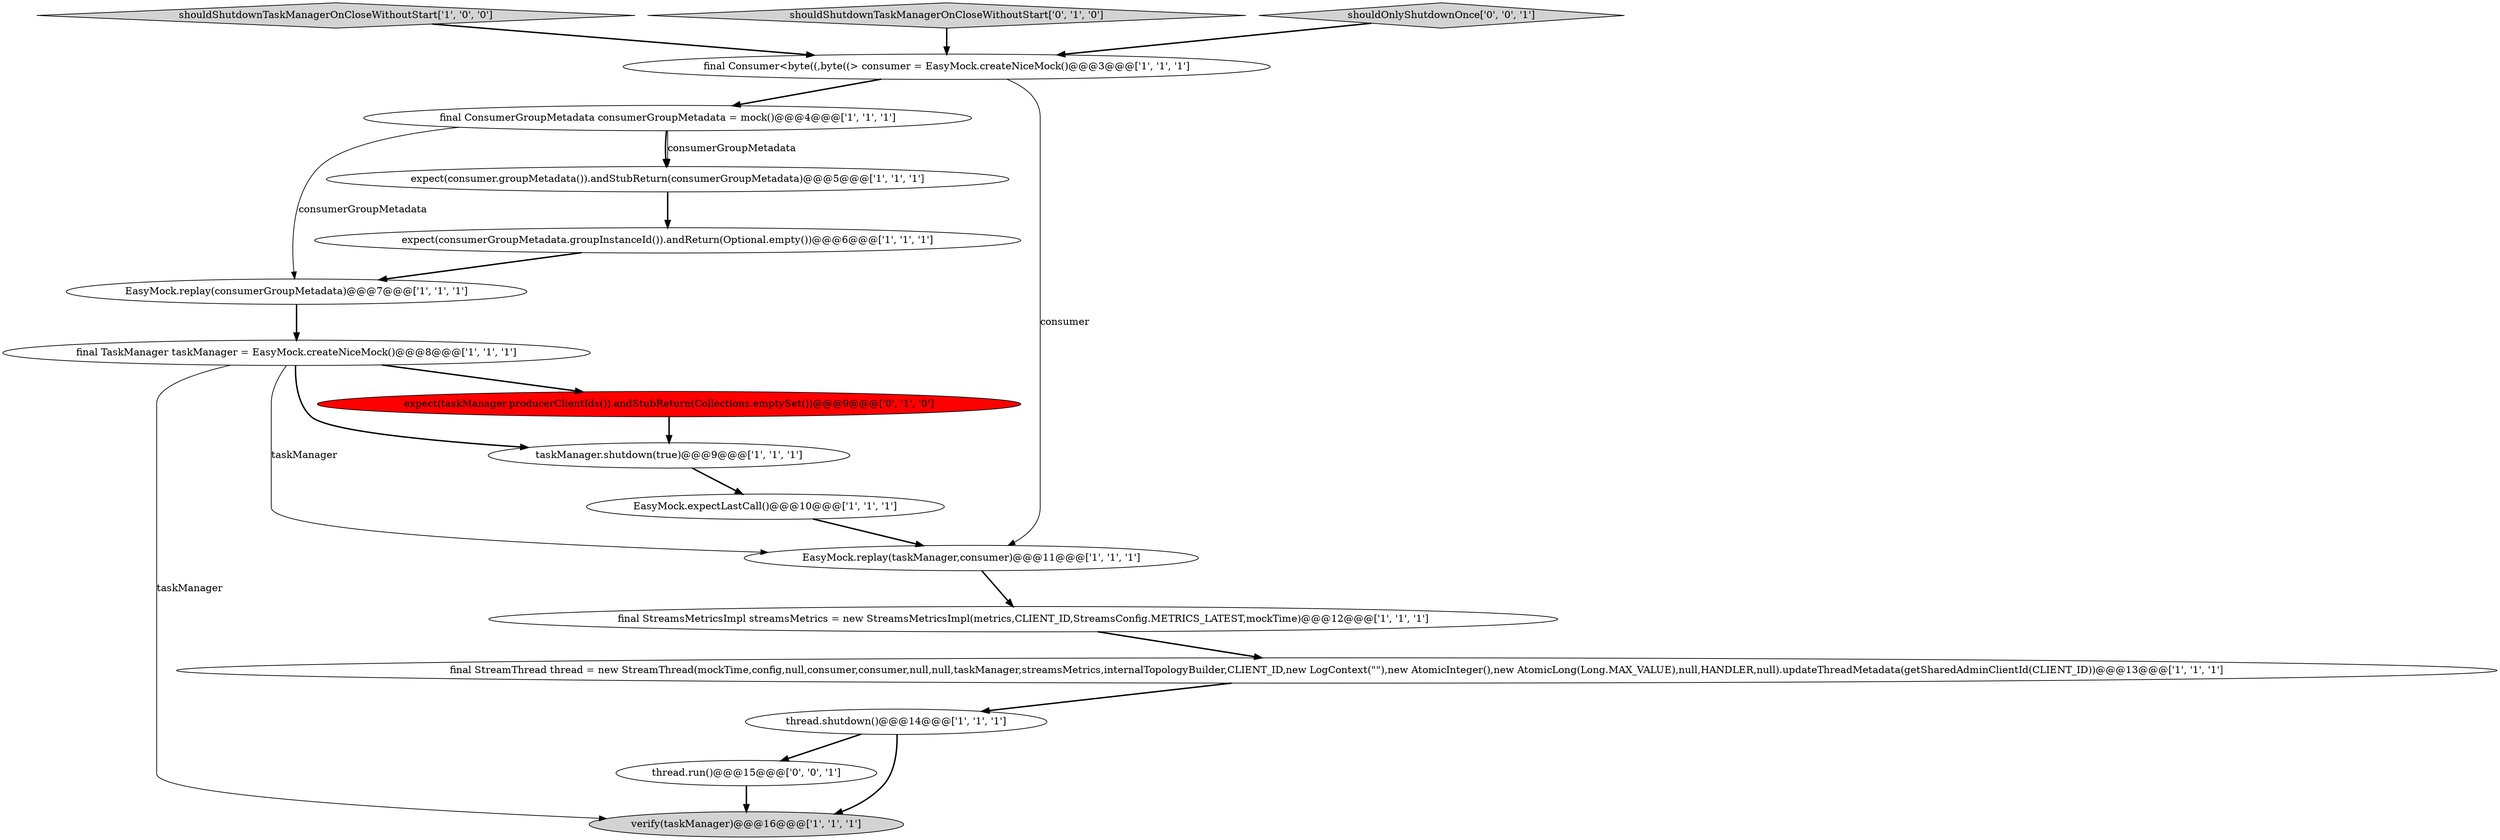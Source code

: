 digraph {
6 [style = filled, label = "shouldShutdownTaskManagerOnCloseWithoutStart['1', '0', '0']", fillcolor = lightgray, shape = diamond image = "AAA0AAABBB1BBB"];
15 [style = filled, label = "shouldShutdownTaskManagerOnCloseWithoutStart['0', '1', '0']", fillcolor = lightgray, shape = diamond image = "AAA0AAABBB2BBB"];
2 [style = filled, label = "final ConsumerGroupMetadata consumerGroupMetadata = mock()@@@4@@@['1', '1', '1']", fillcolor = white, shape = ellipse image = "AAA0AAABBB1BBB"];
11 [style = filled, label = "verify(taskManager)@@@16@@@['1', '1', '1']", fillcolor = lightgray, shape = ellipse image = "AAA0AAABBB1BBB"];
3 [style = filled, label = "final TaskManager taskManager = EasyMock.createNiceMock()@@@8@@@['1', '1', '1']", fillcolor = white, shape = ellipse image = "AAA0AAABBB1BBB"];
14 [style = filled, label = "expect(taskManager.producerClientIds()).andStubReturn(Collections.emptySet())@@@9@@@['0', '1', '0']", fillcolor = red, shape = ellipse image = "AAA1AAABBB2BBB"];
16 [style = filled, label = "thread.run()@@@15@@@['0', '0', '1']", fillcolor = white, shape = ellipse image = "AAA0AAABBB3BBB"];
4 [style = filled, label = "EasyMock.expectLastCall()@@@10@@@['1', '1', '1']", fillcolor = white, shape = ellipse image = "AAA0AAABBB1BBB"];
8 [style = filled, label = "expect(consumerGroupMetadata.groupInstanceId()).andReturn(Optional.empty())@@@6@@@['1', '1', '1']", fillcolor = white, shape = ellipse image = "AAA0AAABBB1BBB"];
10 [style = filled, label = "final StreamThread thread = new StreamThread(mockTime,config,null,consumer,consumer,null,null,taskManager,streamsMetrics,internalTopologyBuilder,CLIENT_ID,new LogContext(\"\"),new AtomicInteger(),new AtomicLong(Long.MAX_VALUE),null,HANDLER,null).updateThreadMetadata(getSharedAdminClientId(CLIENT_ID))@@@13@@@['1', '1', '1']", fillcolor = white, shape = ellipse image = "AAA0AAABBB1BBB"];
0 [style = filled, label = "final StreamsMetricsImpl streamsMetrics = new StreamsMetricsImpl(metrics,CLIENT_ID,StreamsConfig.METRICS_LATEST,mockTime)@@@12@@@['1', '1', '1']", fillcolor = white, shape = ellipse image = "AAA0AAABBB1BBB"];
5 [style = filled, label = "EasyMock.replay(taskManager,consumer)@@@11@@@['1', '1', '1']", fillcolor = white, shape = ellipse image = "AAA0AAABBB1BBB"];
7 [style = filled, label = "taskManager.shutdown(true)@@@9@@@['1', '1', '1']", fillcolor = white, shape = ellipse image = "AAA0AAABBB1BBB"];
17 [style = filled, label = "shouldOnlyShutdownOnce['0', '0', '1']", fillcolor = lightgray, shape = diamond image = "AAA0AAABBB3BBB"];
9 [style = filled, label = "EasyMock.replay(consumerGroupMetadata)@@@7@@@['1', '1', '1']", fillcolor = white, shape = ellipse image = "AAA0AAABBB1BBB"];
12 [style = filled, label = "final Consumer<byte((,byte((> consumer = EasyMock.createNiceMock()@@@3@@@['1', '1', '1']", fillcolor = white, shape = ellipse image = "AAA0AAABBB1BBB"];
13 [style = filled, label = "thread.shutdown()@@@14@@@['1', '1', '1']", fillcolor = white, shape = ellipse image = "AAA0AAABBB1BBB"];
1 [style = filled, label = "expect(consumer.groupMetadata()).andStubReturn(consumerGroupMetadata)@@@5@@@['1', '1', '1']", fillcolor = white, shape = ellipse image = "AAA0AAABBB1BBB"];
1->8 [style = bold, label=""];
16->11 [style = bold, label=""];
2->1 [style = bold, label=""];
3->14 [style = bold, label=""];
2->1 [style = solid, label="consumerGroupMetadata"];
12->5 [style = solid, label="consumer"];
7->4 [style = bold, label=""];
13->11 [style = bold, label=""];
13->16 [style = bold, label=""];
14->7 [style = bold, label=""];
12->2 [style = bold, label=""];
0->10 [style = bold, label=""];
17->12 [style = bold, label=""];
3->11 [style = solid, label="taskManager"];
5->0 [style = bold, label=""];
3->7 [style = bold, label=""];
10->13 [style = bold, label=""];
8->9 [style = bold, label=""];
9->3 [style = bold, label=""];
15->12 [style = bold, label=""];
3->5 [style = solid, label="taskManager"];
4->5 [style = bold, label=""];
2->9 [style = solid, label="consumerGroupMetadata"];
6->12 [style = bold, label=""];
}
